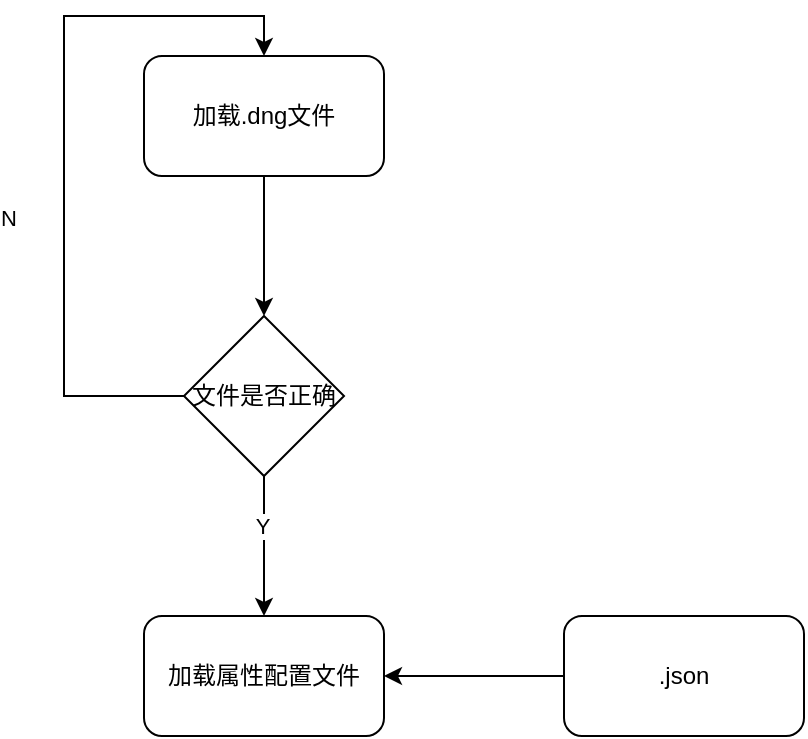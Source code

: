 <mxfile version="16.5.6" type="github">
  <diagram id="N9MB9ejKq_MT2Lqwyt88" name="Page-1">
    <mxGraphModel dx="981" dy="548" grid="1" gridSize="10" guides="1" tooltips="1" connect="1" arrows="1" fold="1" page="1" pageScale="1" pageWidth="827" pageHeight="1169" math="0" shadow="0">
      <root>
        <mxCell id="0" />
        <mxCell id="1" parent="0" />
        <mxCell id="NcU2C8-HqA2MQM9Z4zy4-3" style="edgeStyle=orthogonalEdgeStyle;rounded=0;orthogonalLoop=1;jettySize=auto;html=1;entryX=0.5;entryY=0;entryDx=0;entryDy=0;" edge="1" parent="1" source="NcU2C8-HqA2MQM9Z4zy4-1" target="NcU2C8-HqA2MQM9Z4zy4-4">
          <mxGeometry relative="1" as="geometry">
            <mxPoint x="560" y="410" as="targetPoint" />
          </mxGeometry>
        </mxCell>
        <mxCell id="NcU2C8-HqA2MQM9Z4zy4-1" value="加载.dng文件" style="rounded=1;whiteSpace=wrap;html=1;" vertex="1" parent="1">
          <mxGeometry x="350" y="380" width="120" height="60" as="geometry" />
        </mxCell>
        <mxCell id="NcU2C8-HqA2MQM9Z4zy4-7" style="edgeStyle=orthogonalEdgeStyle;rounded=0;orthogonalLoop=1;jettySize=auto;html=1;" edge="1" parent="1" source="NcU2C8-HqA2MQM9Z4zy4-4" target="NcU2C8-HqA2MQM9Z4zy4-6">
          <mxGeometry relative="1" as="geometry" />
        </mxCell>
        <mxCell id="NcU2C8-HqA2MQM9Z4zy4-10" value="Y" style="edgeLabel;html=1;align=center;verticalAlign=middle;resizable=0;points=[];" vertex="1" connectable="0" parent="NcU2C8-HqA2MQM9Z4zy4-7">
          <mxGeometry x="-0.279" y="-1" relative="1" as="geometry">
            <mxPoint as="offset" />
          </mxGeometry>
        </mxCell>
        <mxCell id="NcU2C8-HqA2MQM9Z4zy4-11" style="edgeStyle=orthogonalEdgeStyle;rounded=0;orthogonalLoop=1;jettySize=auto;html=1;entryX=0.5;entryY=0;entryDx=0;entryDy=0;exitX=0;exitY=0.5;exitDx=0;exitDy=0;" edge="1" parent="1" source="NcU2C8-HqA2MQM9Z4zy4-4" target="NcU2C8-HqA2MQM9Z4zy4-1">
          <mxGeometry relative="1" as="geometry">
            <mxPoint x="610" y="310" as="targetPoint" />
            <Array as="points">
              <mxPoint x="310" y="550" />
              <mxPoint x="310" y="360" />
              <mxPoint x="410" y="360" />
            </Array>
          </mxGeometry>
        </mxCell>
        <mxCell id="NcU2C8-HqA2MQM9Z4zy4-12" value="N" style="edgeLabel;html=1;align=center;verticalAlign=middle;resizable=0;points=[];" vertex="1" connectable="0" parent="NcU2C8-HqA2MQM9Z4zy4-11">
          <mxGeometry x="-0.195" y="-1" relative="1" as="geometry">
            <mxPoint x="-29" as="offset" />
          </mxGeometry>
        </mxCell>
        <mxCell id="NcU2C8-HqA2MQM9Z4zy4-4" value="文件是否正确" style="rhombus;whiteSpace=wrap;html=1;" vertex="1" parent="1">
          <mxGeometry x="370" y="510" width="80" height="80" as="geometry" />
        </mxCell>
        <mxCell id="NcU2C8-HqA2MQM9Z4zy4-6" value="加载属性配置文件" style="rounded=1;whiteSpace=wrap;html=1;" vertex="1" parent="1">
          <mxGeometry x="350" y="660" width="120" height="60" as="geometry" />
        </mxCell>
        <mxCell id="NcU2C8-HqA2MQM9Z4zy4-9" style="edgeStyle=orthogonalEdgeStyle;rounded=0;orthogonalLoop=1;jettySize=auto;html=1;" edge="1" parent="1" source="NcU2C8-HqA2MQM9Z4zy4-8" target="NcU2C8-HqA2MQM9Z4zy4-6">
          <mxGeometry relative="1" as="geometry" />
        </mxCell>
        <mxCell id="NcU2C8-HqA2MQM9Z4zy4-8" value=".json" style="rounded=1;whiteSpace=wrap;html=1;" vertex="1" parent="1">
          <mxGeometry x="560" y="660" width="120" height="60" as="geometry" />
        </mxCell>
      </root>
    </mxGraphModel>
  </diagram>
</mxfile>
